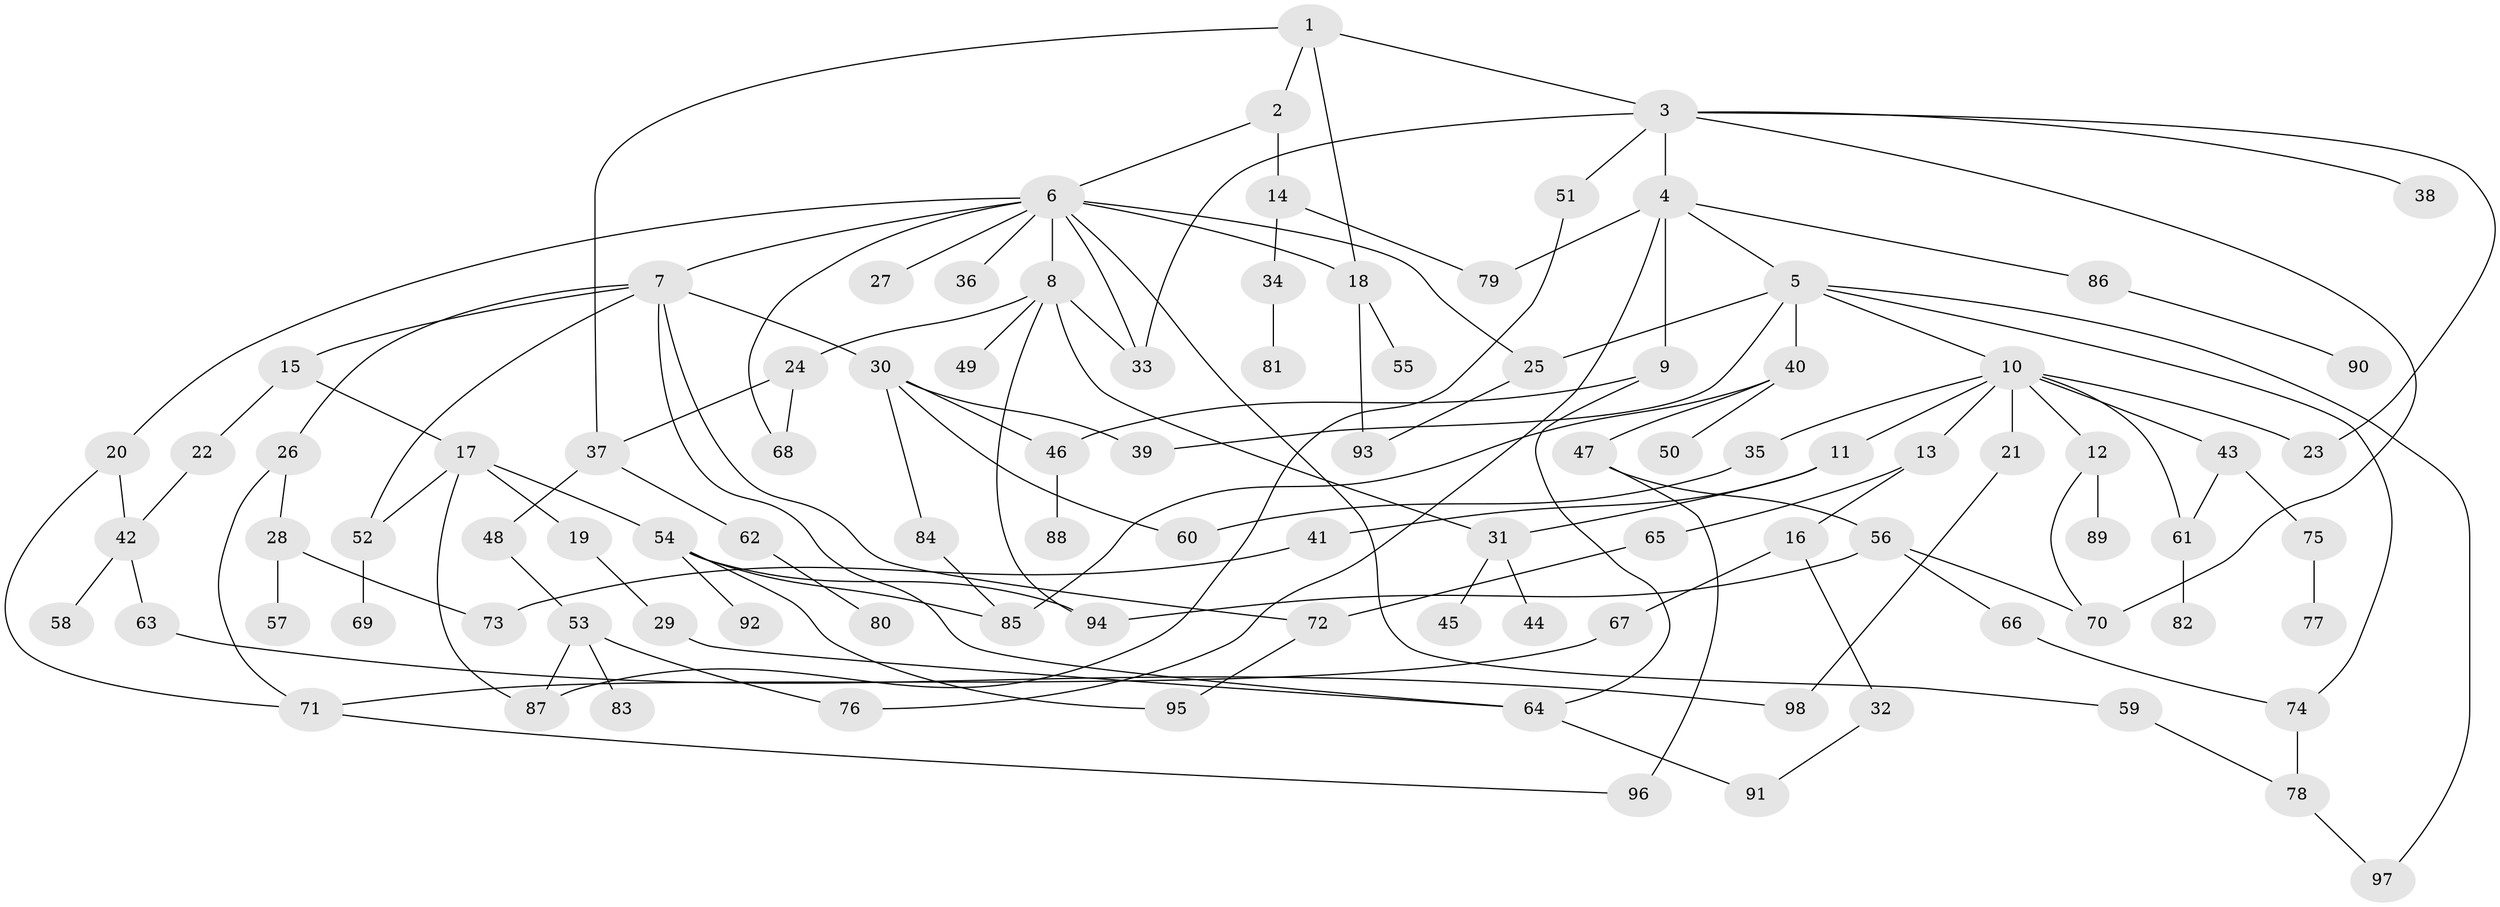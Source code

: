 // Generated by graph-tools (version 1.1) at 2025/25/03/09/25 03:25:25]
// undirected, 98 vertices, 135 edges
graph export_dot {
graph [start="1"]
  node [color=gray90,style=filled];
  1;
  2;
  3;
  4;
  5;
  6;
  7;
  8;
  9;
  10;
  11;
  12;
  13;
  14;
  15;
  16;
  17;
  18;
  19;
  20;
  21;
  22;
  23;
  24;
  25;
  26;
  27;
  28;
  29;
  30;
  31;
  32;
  33;
  34;
  35;
  36;
  37;
  38;
  39;
  40;
  41;
  42;
  43;
  44;
  45;
  46;
  47;
  48;
  49;
  50;
  51;
  52;
  53;
  54;
  55;
  56;
  57;
  58;
  59;
  60;
  61;
  62;
  63;
  64;
  65;
  66;
  67;
  68;
  69;
  70;
  71;
  72;
  73;
  74;
  75;
  76;
  77;
  78;
  79;
  80;
  81;
  82;
  83;
  84;
  85;
  86;
  87;
  88;
  89;
  90;
  91;
  92;
  93;
  94;
  95;
  96;
  97;
  98;
  1 -- 2;
  1 -- 3;
  1 -- 18;
  1 -- 37;
  2 -- 6;
  2 -- 14;
  3 -- 4;
  3 -- 23;
  3 -- 38;
  3 -- 51;
  3 -- 70;
  3 -- 33;
  4 -- 5;
  4 -- 9;
  4 -- 76;
  4 -- 79;
  4 -- 86;
  5 -- 10;
  5 -- 39;
  5 -- 40;
  5 -- 74;
  5 -- 97;
  5 -- 25;
  6 -- 7;
  6 -- 8;
  6 -- 20;
  6 -- 25;
  6 -- 27;
  6 -- 36;
  6 -- 59;
  6 -- 33;
  6 -- 68;
  6 -- 18;
  7 -- 15;
  7 -- 26;
  7 -- 30;
  7 -- 52;
  7 -- 72;
  7 -- 64;
  8 -- 24;
  8 -- 33;
  8 -- 49;
  8 -- 94;
  8 -- 31;
  9 -- 46;
  9 -- 64;
  10 -- 11;
  10 -- 12;
  10 -- 13;
  10 -- 21;
  10 -- 35;
  10 -- 43;
  10 -- 23;
  10 -- 61;
  11 -- 31;
  11 -- 41;
  12 -- 89;
  12 -- 70;
  13 -- 16;
  13 -- 65;
  14 -- 34;
  14 -- 79;
  15 -- 17;
  15 -- 22;
  16 -- 32;
  16 -- 67;
  17 -- 19;
  17 -- 54;
  17 -- 87;
  17 -- 52;
  18 -- 55;
  18 -- 93;
  19 -- 29;
  20 -- 42;
  20 -- 71;
  21 -- 98;
  22 -- 42;
  24 -- 37;
  24 -- 68;
  25 -- 93;
  26 -- 28;
  26 -- 71;
  28 -- 57;
  28 -- 73;
  29 -- 64;
  30 -- 60;
  30 -- 84;
  30 -- 39;
  30 -- 46;
  31 -- 44;
  31 -- 45;
  32 -- 91;
  34 -- 81;
  35 -- 60;
  37 -- 48;
  37 -- 62;
  40 -- 47;
  40 -- 50;
  40 -- 85;
  41 -- 73;
  42 -- 58;
  42 -- 63;
  43 -- 61;
  43 -- 75;
  46 -- 88;
  47 -- 56;
  47 -- 96;
  48 -- 53;
  51 -- 87;
  52 -- 69;
  53 -- 83;
  53 -- 87;
  53 -- 76;
  54 -- 92;
  54 -- 94;
  54 -- 95;
  54 -- 85;
  56 -- 66;
  56 -- 70;
  56 -- 94;
  59 -- 78;
  61 -- 82;
  62 -- 80;
  63 -- 98;
  64 -- 91;
  65 -- 72;
  66 -- 74;
  67 -- 71;
  71 -- 96;
  72 -- 95;
  74 -- 78;
  75 -- 77;
  78 -- 97;
  84 -- 85;
  86 -- 90;
}
